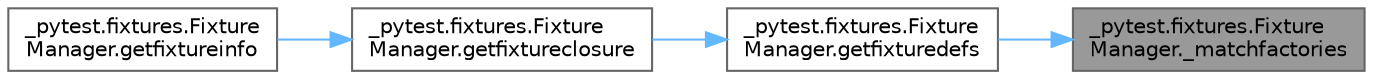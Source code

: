 digraph "_pytest.fixtures.FixtureManager._matchfactories"
{
 // LATEX_PDF_SIZE
  bgcolor="transparent";
  edge [fontname=Helvetica,fontsize=10,labelfontname=Helvetica,labelfontsize=10];
  node [fontname=Helvetica,fontsize=10,shape=box,height=0.2,width=0.4];
  rankdir="RL";
  Node1 [id="Node000001",label="_pytest.fixtures.Fixture\lManager._matchfactories",height=0.2,width=0.4,color="gray40", fillcolor="grey60", style="filled", fontcolor="black",tooltip=" "];
  Node1 -> Node2 [id="edge1_Node000001_Node000002",dir="back",color="steelblue1",style="solid",tooltip=" "];
  Node2 [id="Node000002",label="_pytest.fixtures.Fixture\lManager.getfixturedefs",height=0.2,width=0.4,color="grey40", fillcolor="white", style="filled",URL="$class__pytest_1_1fixtures_1_1_fixture_manager.html#a85d2912f3fa129a50945cfab083bf70e",tooltip=" "];
  Node2 -> Node3 [id="edge2_Node000002_Node000003",dir="back",color="steelblue1",style="solid",tooltip=" "];
  Node3 [id="Node000003",label="_pytest.fixtures.Fixture\lManager.getfixtureclosure",height=0.2,width=0.4,color="grey40", fillcolor="white", style="filled",URL="$class__pytest_1_1fixtures_1_1_fixture_manager.html#ac9310f685e1473935a9f14f611e836ad",tooltip=" "];
  Node3 -> Node4 [id="edge3_Node000003_Node000004",dir="back",color="steelblue1",style="solid",tooltip=" "];
  Node4 [id="Node000004",label="_pytest.fixtures.Fixture\lManager.getfixtureinfo",height=0.2,width=0.4,color="grey40", fillcolor="white", style="filled",URL="$class__pytest_1_1fixtures_1_1_fixture_manager.html#aa2c4c8f86285fd929829c9bfba716c5a",tooltip=" "];
}
